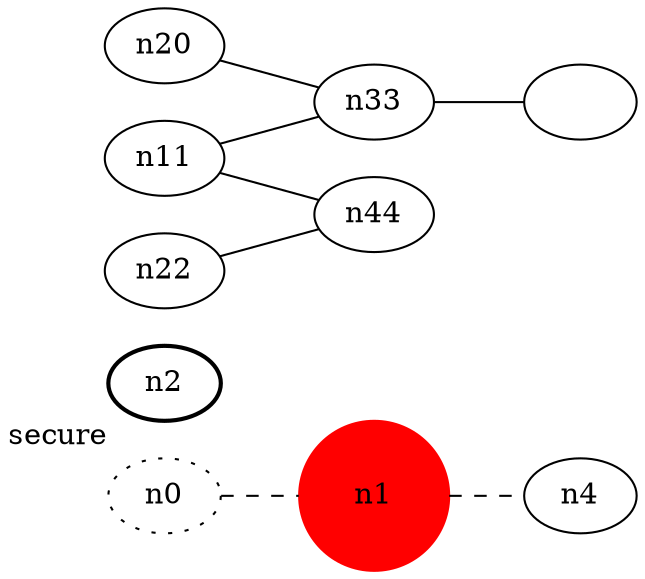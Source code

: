 graph test4 {
	rankdir=LR;
	fontcolor=blue; /* c0; c1; c0 -- c1 */
	n0 [style=dotted, fillcolor="#123456"]; // c2; c3; c2 -- c3
	n1 [height=1, width=1, color=red, style=filled];
	n2 [style=bold, xlabel="secure"];
	n0 -- n1 -- n4[style=dashed];
	n11 -- n33;
	n11 -- n44;
	n20 -- n33;
	n22 -- n44;
	n33 --⁩ n44;
}
